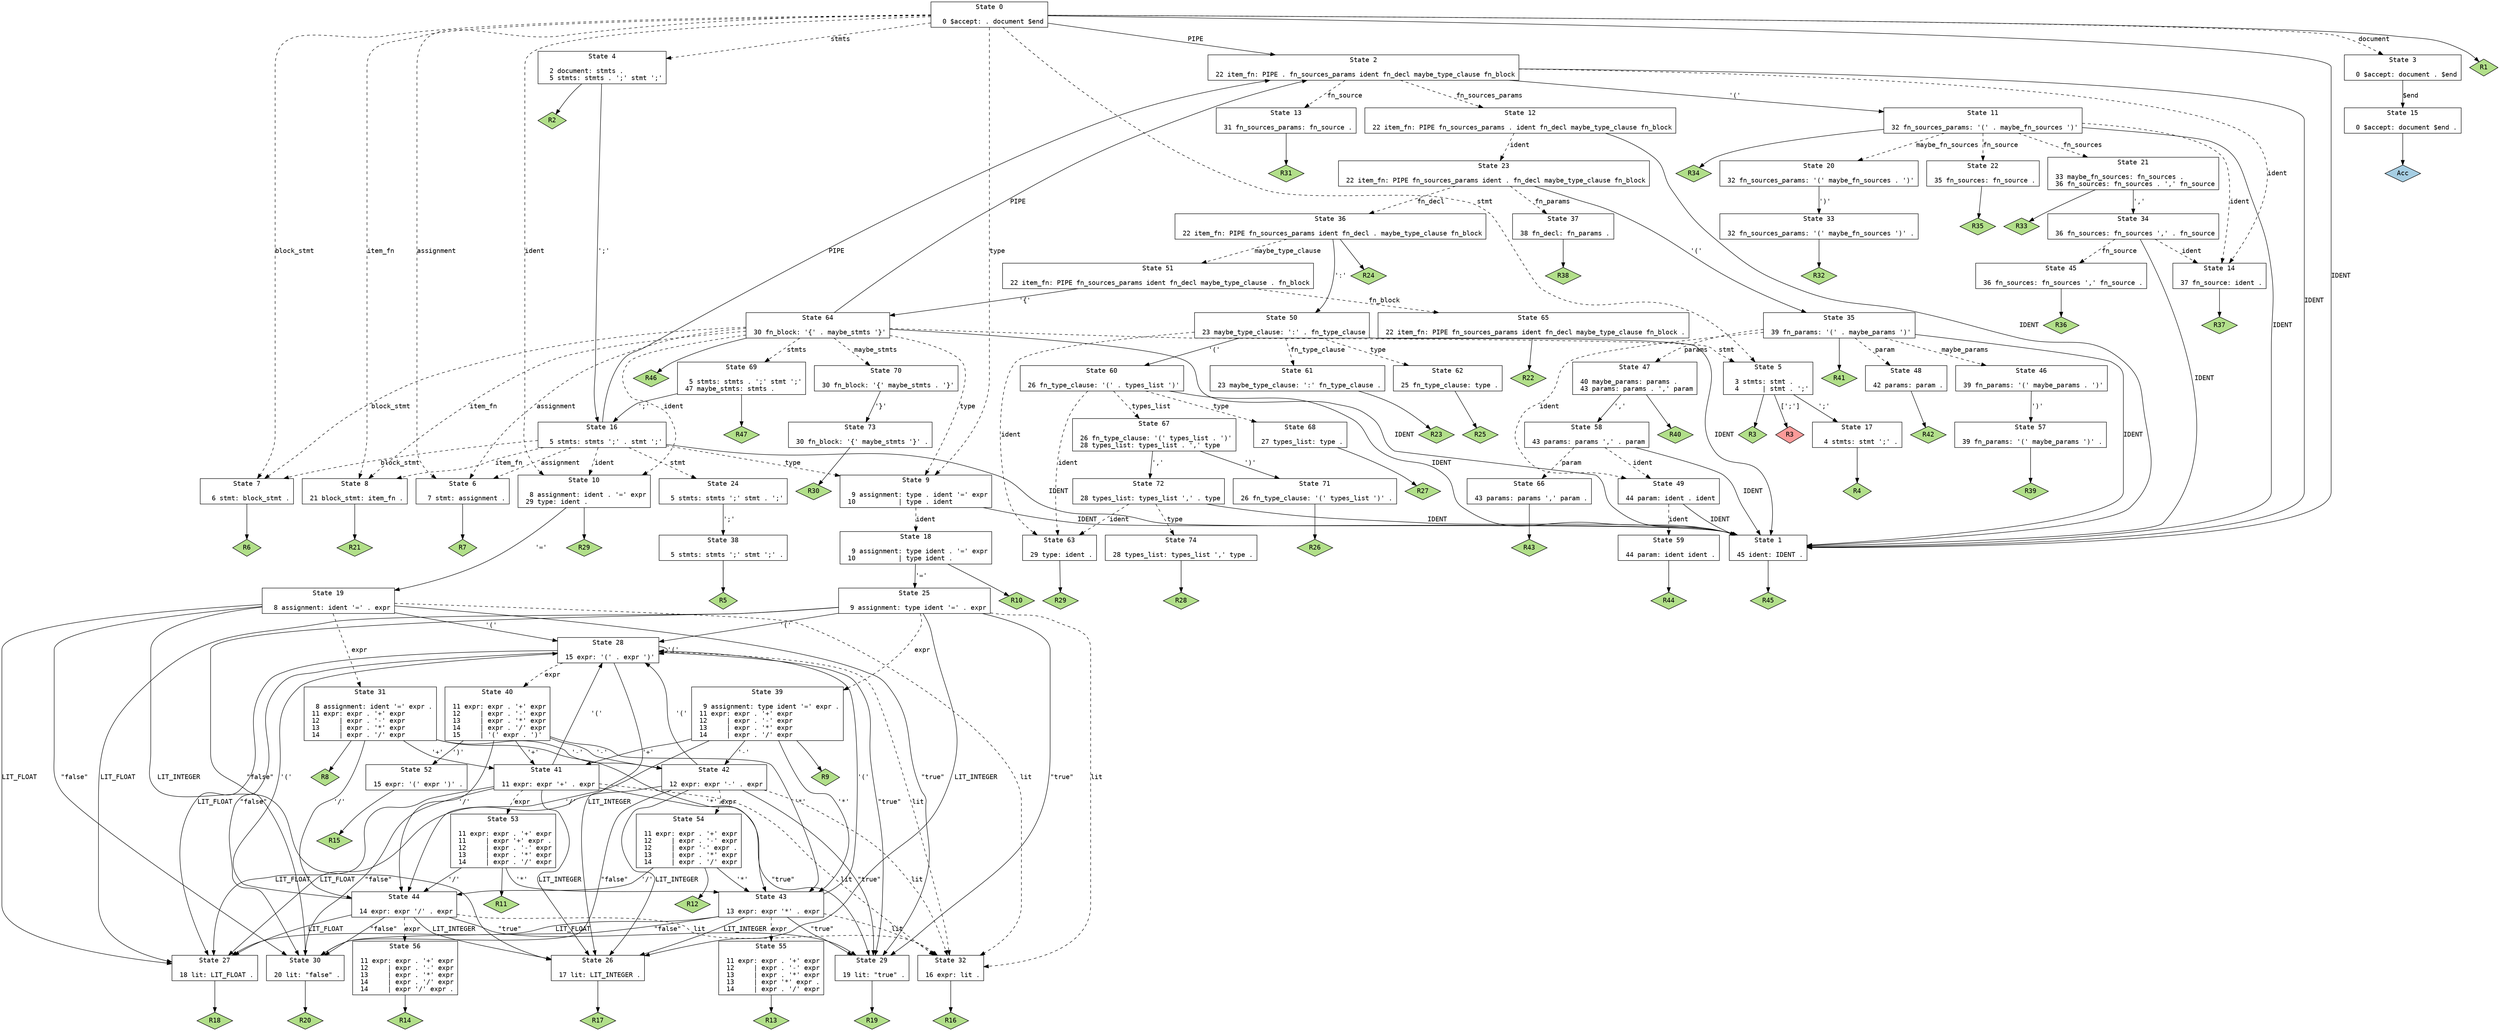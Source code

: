 // Generated by GNU Bison 3.0.5.
// Report bugs to <bug-bison@gnu.org>.
// Home page: <http://www.gnu.org/software/bison/>.

digraph "grammar.y"
{
  node [fontname = courier, shape = box, colorscheme = paired6]
  edge [fontname = courier]

  0 [label="State 0\n\l  0 $accept: . document $end\l"]
  0 -> 1 [style=solid label="IDENT"]
  0 -> 2 [style=solid label="PIPE"]
  0 -> 3 [style=dashed label="document"]
  0 -> 4 [style=dashed label="stmts"]
  0 -> 5 [style=dashed label="stmt"]
  0 -> 6 [style=dashed label="assignment"]
  0 -> 7 [style=dashed label="block_stmt"]
  0 -> 8 [style=dashed label="item_fn"]
  0 -> 9 [style=dashed label="type"]
  0 -> 10 [style=dashed label="ident"]
  0 -> "0R1" [style=solid]
 "0R1" [label="R1", fillcolor=3, shape=diamond, style=filled]
  1 [label="State 1\n\l 45 ident: IDENT .\l"]
  1 -> "1R45" [style=solid]
 "1R45" [label="R45", fillcolor=3, shape=diamond, style=filled]
  2 [label="State 2\n\l 22 item_fn: PIPE . fn_sources_params ident fn_decl maybe_type_clause fn_block\l"]
  2 -> 1 [style=solid label="IDENT"]
  2 -> 11 [style=solid label="'('"]
  2 -> 12 [style=dashed label="fn_sources_params"]
  2 -> 13 [style=dashed label="fn_source"]
  2 -> 14 [style=dashed label="ident"]
  3 [label="State 3\n\l  0 $accept: document . $end\l"]
  3 -> 15 [style=solid label="$end"]
  4 [label="State 4\n\l  2 document: stmts .\l  5 stmts: stmts . ';' stmt ';'\l"]
  4 -> 16 [style=solid label="';'"]
  4 -> "4R2" [style=solid]
 "4R2" [label="R2", fillcolor=3, shape=diamond, style=filled]
  5 [label="State 5\n\l  3 stmts: stmt .\l  4      | stmt . ';'\l"]
  5 -> 17 [style=solid label="';'"]
  5 -> "5R3d" [label="[';']", style=solid]
 "5R3d" [label="R3", fillcolor=5, shape=diamond, style=filled]
  5 -> "5R3" [style=solid]
 "5R3" [label="R3", fillcolor=3, shape=diamond, style=filled]
  6 [label="State 6\n\l  7 stmt: assignment .\l"]
  6 -> "6R7" [style=solid]
 "6R7" [label="R7", fillcolor=3, shape=diamond, style=filled]
  7 [label="State 7\n\l  6 stmt: block_stmt .\l"]
  7 -> "7R6" [style=solid]
 "7R6" [label="R6", fillcolor=3, shape=diamond, style=filled]
  8 [label="State 8\n\l 21 block_stmt: item_fn .\l"]
  8 -> "8R21" [style=solid]
 "8R21" [label="R21", fillcolor=3, shape=diamond, style=filled]
  9 [label="State 9\n\l  9 assignment: type . ident '=' expr\l 10           | type . ident\l"]
  9 -> 1 [style=solid label="IDENT"]
  9 -> 18 [style=dashed label="ident"]
  10 [label="State 10\n\l  8 assignment: ident . '=' expr\l 29 type: ident .\l"]
  10 -> 19 [style=solid label="'='"]
  10 -> "10R29" [style=solid]
 "10R29" [label="R29", fillcolor=3, shape=diamond, style=filled]
  11 [label="State 11\n\l 32 fn_sources_params: '(' . maybe_fn_sources ')'\l"]
  11 -> 1 [style=solid label="IDENT"]
  11 -> 20 [style=dashed label="maybe_fn_sources"]
  11 -> 21 [style=dashed label="fn_sources"]
  11 -> 22 [style=dashed label="fn_source"]
  11 -> 14 [style=dashed label="ident"]
  11 -> "11R34" [style=solid]
 "11R34" [label="R34", fillcolor=3, shape=diamond, style=filled]
  12 [label="State 12\n\l 22 item_fn: PIPE fn_sources_params . ident fn_decl maybe_type_clause fn_block\l"]
  12 -> 1 [style=solid label="IDENT"]
  12 -> 23 [style=dashed label="ident"]
  13 [label="State 13\n\l 31 fn_sources_params: fn_source .\l"]
  13 -> "13R31" [style=solid]
 "13R31" [label="R31", fillcolor=3, shape=diamond, style=filled]
  14 [label="State 14\n\l 37 fn_source: ident .\l"]
  14 -> "14R37" [style=solid]
 "14R37" [label="R37", fillcolor=3, shape=diamond, style=filled]
  15 [label="State 15\n\l  0 $accept: document $end .\l"]
  15 -> "15R0" [style=solid]
 "15R0" [label="Acc", fillcolor=1, shape=diamond, style=filled]
  16 [label="State 16\n\l  5 stmts: stmts ';' . stmt ';'\l"]
  16 -> 1 [style=solid label="IDENT"]
  16 -> 2 [style=solid label="PIPE"]
  16 -> 24 [style=dashed label="stmt"]
  16 -> 6 [style=dashed label="assignment"]
  16 -> 7 [style=dashed label="block_stmt"]
  16 -> 8 [style=dashed label="item_fn"]
  16 -> 9 [style=dashed label="type"]
  16 -> 10 [style=dashed label="ident"]
  17 [label="State 17\n\l  4 stmts: stmt ';' .\l"]
  17 -> "17R4" [style=solid]
 "17R4" [label="R4", fillcolor=3, shape=diamond, style=filled]
  18 [label="State 18\n\l  9 assignment: type ident . '=' expr\l 10           | type ident .\l"]
  18 -> 25 [style=solid label="'='"]
  18 -> "18R10" [style=solid]
 "18R10" [label="R10", fillcolor=3, shape=diamond, style=filled]
  19 [label="State 19\n\l  8 assignment: ident '=' . expr\l"]
  19 -> 26 [style=solid label="LIT_INTEGER"]
  19 -> 27 [style=solid label="LIT_FLOAT"]
  19 -> 28 [style=solid label="'('"]
  19 -> 29 [style=solid label="\"true\""]
  19 -> 30 [style=solid label="\"false\""]
  19 -> 31 [style=dashed label="expr"]
  19 -> 32 [style=dashed label="lit"]
  20 [label="State 20\n\l 32 fn_sources_params: '(' maybe_fn_sources . ')'\l"]
  20 -> 33 [style=solid label="')'"]
  21 [label="State 21\n\l 33 maybe_fn_sources: fn_sources .\l 36 fn_sources: fn_sources . ',' fn_source\l"]
  21 -> 34 [style=solid label="','"]
  21 -> "21R33" [style=solid]
 "21R33" [label="R33", fillcolor=3, shape=diamond, style=filled]
  22 [label="State 22\n\l 35 fn_sources: fn_source .\l"]
  22 -> "22R35" [style=solid]
 "22R35" [label="R35", fillcolor=3, shape=diamond, style=filled]
  23 [label="State 23\n\l 22 item_fn: PIPE fn_sources_params ident . fn_decl maybe_type_clause fn_block\l"]
  23 -> 35 [style=solid label="'('"]
  23 -> 36 [style=dashed label="fn_decl"]
  23 -> 37 [style=dashed label="fn_params"]
  24 [label="State 24\n\l  5 stmts: stmts ';' stmt . ';'\l"]
  24 -> 38 [style=solid label="';'"]
  25 [label="State 25\n\l  9 assignment: type ident '=' . expr\l"]
  25 -> 26 [style=solid label="LIT_INTEGER"]
  25 -> 27 [style=solid label="LIT_FLOAT"]
  25 -> 28 [style=solid label="'('"]
  25 -> 29 [style=solid label="\"true\""]
  25 -> 30 [style=solid label="\"false\""]
  25 -> 39 [style=dashed label="expr"]
  25 -> 32 [style=dashed label="lit"]
  26 [label="State 26\n\l 17 lit: LIT_INTEGER .\l"]
  26 -> "26R17" [style=solid]
 "26R17" [label="R17", fillcolor=3, shape=diamond, style=filled]
  27 [label="State 27\n\l 18 lit: LIT_FLOAT .\l"]
  27 -> "27R18" [style=solid]
 "27R18" [label="R18", fillcolor=3, shape=diamond, style=filled]
  28 [label="State 28\n\l 15 expr: '(' . expr ')'\l"]
  28 -> 26 [style=solid label="LIT_INTEGER"]
  28 -> 27 [style=solid label="LIT_FLOAT"]
  28 -> 28 [style=solid label="'('"]
  28 -> 29 [style=solid label="\"true\""]
  28 -> 30 [style=solid label="\"false\""]
  28 -> 40 [style=dashed label="expr"]
  28 -> 32 [style=dashed label="lit"]
  29 [label="State 29\n\l 19 lit: \"true\" .\l"]
  29 -> "29R19" [style=solid]
 "29R19" [label="R19", fillcolor=3, shape=diamond, style=filled]
  30 [label="State 30\n\l 20 lit: \"false\" .\l"]
  30 -> "30R20" [style=solid]
 "30R20" [label="R20", fillcolor=3, shape=diamond, style=filled]
  31 [label="State 31\n\l  8 assignment: ident '=' expr .\l 11 expr: expr . '+' expr\l 12     | expr . '-' expr\l 13     | expr . '*' expr\l 14     | expr . '/' expr\l"]
  31 -> 41 [style=solid label="'+'"]
  31 -> 42 [style=solid label="'-'"]
  31 -> 43 [style=solid label="'*'"]
  31 -> 44 [style=solid label="'/'"]
  31 -> "31R8" [style=solid]
 "31R8" [label="R8", fillcolor=3, shape=diamond, style=filled]
  32 [label="State 32\n\l 16 expr: lit .\l"]
  32 -> "32R16" [style=solid]
 "32R16" [label="R16", fillcolor=3, shape=diamond, style=filled]
  33 [label="State 33\n\l 32 fn_sources_params: '(' maybe_fn_sources ')' .\l"]
  33 -> "33R32" [style=solid]
 "33R32" [label="R32", fillcolor=3, shape=diamond, style=filled]
  34 [label="State 34\n\l 36 fn_sources: fn_sources ',' . fn_source\l"]
  34 -> 1 [style=solid label="IDENT"]
  34 -> 45 [style=dashed label="fn_source"]
  34 -> 14 [style=dashed label="ident"]
  35 [label="State 35\n\l 39 fn_params: '(' . maybe_params ')'\l"]
  35 -> 1 [style=solid label="IDENT"]
  35 -> 46 [style=dashed label="maybe_params"]
  35 -> 47 [style=dashed label="params"]
  35 -> 48 [style=dashed label="param"]
  35 -> 49 [style=dashed label="ident"]
  35 -> "35R41" [style=solid]
 "35R41" [label="R41", fillcolor=3, shape=diamond, style=filled]
  36 [label="State 36\n\l 22 item_fn: PIPE fn_sources_params ident fn_decl . maybe_type_clause fn_block\l"]
  36 -> 50 [style=solid label="':'"]
  36 -> 51 [style=dashed label="maybe_type_clause"]
  36 -> "36R24" [style=solid]
 "36R24" [label="R24", fillcolor=3, shape=diamond, style=filled]
  37 [label="State 37\n\l 38 fn_decl: fn_params .\l"]
  37 -> "37R38" [style=solid]
 "37R38" [label="R38", fillcolor=3, shape=diamond, style=filled]
  38 [label="State 38\n\l  5 stmts: stmts ';' stmt ';' .\l"]
  38 -> "38R5" [style=solid]
 "38R5" [label="R5", fillcolor=3, shape=diamond, style=filled]
  39 [label="State 39\n\l  9 assignment: type ident '=' expr .\l 11 expr: expr . '+' expr\l 12     | expr . '-' expr\l 13     | expr . '*' expr\l 14     | expr . '/' expr\l"]
  39 -> 41 [style=solid label="'+'"]
  39 -> 42 [style=solid label="'-'"]
  39 -> 43 [style=solid label="'*'"]
  39 -> 44 [style=solid label="'/'"]
  39 -> "39R9" [style=solid]
 "39R9" [label="R9", fillcolor=3, shape=diamond, style=filled]
  40 [label="State 40\n\l 11 expr: expr . '+' expr\l 12     | expr . '-' expr\l 13     | expr . '*' expr\l 14     | expr . '/' expr\l 15     | '(' expr . ')'\l"]
  40 -> 41 [style=solid label="'+'"]
  40 -> 42 [style=solid label="'-'"]
  40 -> 43 [style=solid label="'*'"]
  40 -> 44 [style=solid label="'/'"]
  40 -> 52 [style=solid label="')'"]
  41 [label="State 41\n\l 11 expr: expr '+' . expr\l"]
  41 -> 26 [style=solid label="LIT_INTEGER"]
  41 -> 27 [style=solid label="LIT_FLOAT"]
  41 -> 28 [style=solid label="'('"]
  41 -> 29 [style=solid label="\"true\""]
  41 -> 30 [style=solid label="\"false\""]
  41 -> 53 [style=dashed label="expr"]
  41 -> 32 [style=dashed label="lit"]
  42 [label="State 42\n\l 12 expr: expr '-' . expr\l"]
  42 -> 26 [style=solid label="LIT_INTEGER"]
  42 -> 27 [style=solid label="LIT_FLOAT"]
  42 -> 28 [style=solid label="'('"]
  42 -> 29 [style=solid label="\"true\""]
  42 -> 30 [style=solid label="\"false\""]
  42 -> 54 [style=dashed label="expr"]
  42 -> 32 [style=dashed label="lit"]
  43 [label="State 43\n\l 13 expr: expr '*' . expr\l"]
  43 -> 26 [style=solid label="LIT_INTEGER"]
  43 -> 27 [style=solid label="LIT_FLOAT"]
  43 -> 28 [style=solid label="'('"]
  43 -> 29 [style=solid label="\"true\""]
  43 -> 30 [style=solid label="\"false\""]
  43 -> 55 [style=dashed label="expr"]
  43 -> 32 [style=dashed label="lit"]
  44 [label="State 44\n\l 14 expr: expr '/' . expr\l"]
  44 -> 26 [style=solid label="LIT_INTEGER"]
  44 -> 27 [style=solid label="LIT_FLOAT"]
  44 -> 28 [style=solid label="'('"]
  44 -> 29 [style=solid label="\"true\""]
  44 -> 30 [style=solid label="\"false\""]
  44 -> 56 [style=dashed label="expr"]
  44 -> 32 [style=dashed label="lit"]
  45 [label="State 45\n\l 36 fn_sources: fn_sources ',' fn_source .\l"]
  45 -> "45R36" [style=solid]
 "45R36" [label="R36", fillcolor=3, shape=diamond, style=filled]
  46 [label="State 46\n\l 39 fn_params: '(' maybe_params . ')'\l"]
  46 -> 57 [style=solid label="')'"]
  47 [label="State 47\n\l 40 maybe_params: params .\l 43 params: params . ',' param\l"]
  47 -> 58 [style=solid label="','"]
  47 -> "47R40" [style=solid]
 "47R40" [label="R40", fillcolor=3, shape=diamond, style=filled]
  48 [label="State 48\n\l 42 params: param .\l"]
  48 -> "48R42" [style=solid]
 "48R42" [label="R42", fillcolor=3, shape=diamond, style=filled]
  49 [label="State 49\n\l 44 param: ident . ident\l"]
  49 -> 1 [style=solid label="IDENT"]
  49 -> 59 [style=dashed label="ident"]
  50 [label="State 50\n\l 23 maybe_type_clause: ':' . fn_type_clause\l"]
  50 -> 1 [style=solid label="IDENT"]
  50 -> 60 [style=solid label="'('"]
  50 -> 61 [style=dashed label="fn_type_clause"]
  50 -> 62 [style=dashed label="type"]
  50 -> 63 [style=dashed label="ident"]
  51 [label="State 51\n\l 22 item_fn: PIPE fn_sources_params ident fn_decl maybe_type_clause . fn_block\l"]
  51 -> 64 [style=solid label="'{'"]
  51 -> 65 [style=dashed label="fn_block"]
  52 [label="State 52\n\l 15 expr: '(' expr ')' .\l"]
  52 -> "52R15" [style=solid]
 "52R15" [label="R15", fillcolor=3, shape=diamond, style=filled]
  53 [label="State 53\n\l 11 expr: expr . '+' expr\l 11     | expr '+' expr .\l 12     | expr . '-' expr\l 13     | expr . '*' expr\l 14     | expr . '/' expr\l"]
  53 -> 43 [style=solid label="'*'"]
  53 -> 44 [style=solid label="'/'"]
  53 -> "53R11" [style=solid]
 "53R11" [label="R11", fillcolor=3, shape=diamond, style=filled]
  54 [label="State 54\n\l 11 expr: expr . '+' expr\l 12     | expr . '-' expr\l 12     | expr '-' expr .\l 13     | expr . '*' expr\l 14     | expr . '/' expr\l"]
  54 -> 43 [style=solid label="'*'"]
  54 -> 44 [style=solid label="'/'"]
  54 -> "54R12" [style=solid]
 "54R12" [label="R12", fillcolor=3, shape=diamond, style=filled]
  55 [label="State 55\n\l 11 expr: expr . '+' expr\l 12     | expr . '-' expr\l 13     | expr . '*' expr\l 13     | expr '*' expr .\l 14     | expr . '/' expr\l"]
  55 -> "55R13" [style=solid]
 "55R13" [label="R13", fillcolor=3, shape=diamond, style=filled]
  56 [label="State 56\n\l 11 expr: expr . '+' expr\l 12     | expr . '-' expr\l 13     | expr . '*' expr\l 14     | expr . '/' expr\l 14     | expr '/' expr .\l"]
  56 -> "56R14" [style=solid]
 "56R14" [label="R14", fillcolor=3, shape=diamond, style=filled]
  57 [label="State 57\n\l 39 fn_params: '(' maybe_params ')' .\l"]
  57 -> "57R39" [style=solid]
 "57R39" [label="R39", fillcolor=3, shape=diamond, style=filled]
  58 [label="State 58\n\l 43 params: params ',' . param\l"]
  58 -> 1 [style=solid label="IDENT"]
  58 -> 66 [style=dashed label="param"]
  58 -> 49 [style=dashed label="ident"]
  59 [label="State 59\n\l 44 param: ident ident .\l"]
  59 -> "59R44" [style=solid]
 "59R44" [label="R44", fillcolor=3, shape=diamond, style=filled]
  60 [label="State 60\n\l 26 fn_type_clause: '(' . types_list ')'\l"]
  60 -> 1 [style=solid label="IDENT"]
  60 -> 67 [style=dashed label="types_list"]
  60 -> 68 [style=dashed label="type"]
  60 -> 63 [style=dashed label="ident"]
  61 [label="State 61\n\l 23 maybe_type_clause: ':' fn_type_clause .\l"]
  61 -> "61R23" [style=solid]
 "61R23" [label="R23", fillcolor=3, shape=diamond, style=filled]
  62 [label="State 62\n\l 25 fn_type_clause: type .\l"]
  62 -> "62R25" [style=solid]
 "62R25" [label="R25", fillcolor=3, shape=diamond, style=filled]
  63 [label="State 63\n\l 29 type: ident .\l"]
  63 -> "63R29" [style=solid]
 "63R29" [label="R29", fillcolor=3, shape=diamond, style=filled]
  64 [label="State 64\n\l 30 fn_block: '{' . maybe_stmts '}'\l"]
  64 -> 1 [style=solid label="IDENT"]
  64 -> 2 [style=solid label="PIPE"]
  64 -> 69 [style=dashed label="stmts"]
  64 -> 5 [style=dashed label="stmt"]
  64 -> 6 [style=dashed label="assignment"]
  64 -> 7 [style=dashed label="block_stmt"]
  64 -> 8 [style=dashed label="item_fn"]
  64 -> 9 [style=dashed label="type"]
  64 -> 10 [style=dashed label="ident"]
  64 -> 70 [style=dashed label="maybe_stmts"]
  64 -> "64R46" [style=solid]
 "64R46" [label="R46", fillcolor=3, shape=diamond, style=filled]
  65 [label="State 65\n\l 22 item_fn: PIPE fn_sources_params ident fn_decl maybe_type_clause fn_block .\l"]
  65 -> "65R22" [style=solid]
 "65R22" [label="R22", fillcolor=3, shape=diamond, style=filled]
  66 [label="State 66\n\l 43 params: params ',' param .\l"]
  66 -> "66R43" [style=solid]
 "66R43" [label="R43", fillcolor=3, shape=diamond, style=filled]
  67 [label="State 67\n\l 26 fn_type_clause: '(' types_list . ')'\l 28 types_list: types_list . ',' type\l"]
  67 -> 71 [style=solid label="')'"]
  67 -> 72 [style=solid label="','"]
  68 [label="State 68\n\l 27 types_list: type .\l"]
  68 -> "68R27" [style=solid]
 "68R27" [label="R27", fillcolor=3, shape=diamond, style=filled]
  69 [label="State 69\n\l  5 stmts: stmts . ';' stmt ';'\l 47 maybe_stmts: stmts .\l"]
  69 -> 16 [style=solid label="';'"]
  69 -> "69R47" [style=solid]
 "69R47" [label="R47", fillcolor=3, shape=diamond, style=filled]
  70 [label="State 70\n\l 30 fn_block: '{' maybe_stmts . '}'\l"]
  70 -> 73 [style=solid label="'}'"]
  71 [label="State 71\n\l 26 fn_type_clause: '(' types_list ')' .\l"]
  71 -> "71R26" [style=solid]
 "71R26" [label="R26", fillcolor=3, shape=diamond, style=filled]
  72 [label="State 72\n\l 28 types_list: types_list ',' . type\l"]
  72 -> 1 [style=solid label="IDENT"]
  72 -> 74 [style=dashed label="type"]
  72 -> 63 [style=dashed label="ident"]
  73 [label="State 73\n\l 30 fn_block: '{' maybe_stmts '}' .\l"]
  73 -> "73R30" [style=solid]
 "73R30" [label="R30", fillcolor=3, shape=diamond, style=filled]
  74 [label="State 74\n\l 28 types_list: types_list ',' type .\l"]
  74 -> "74R28" [style=solid]
 "74R28" [label="R28", fillcolor=3, shape=diamond, style=filled]
}
